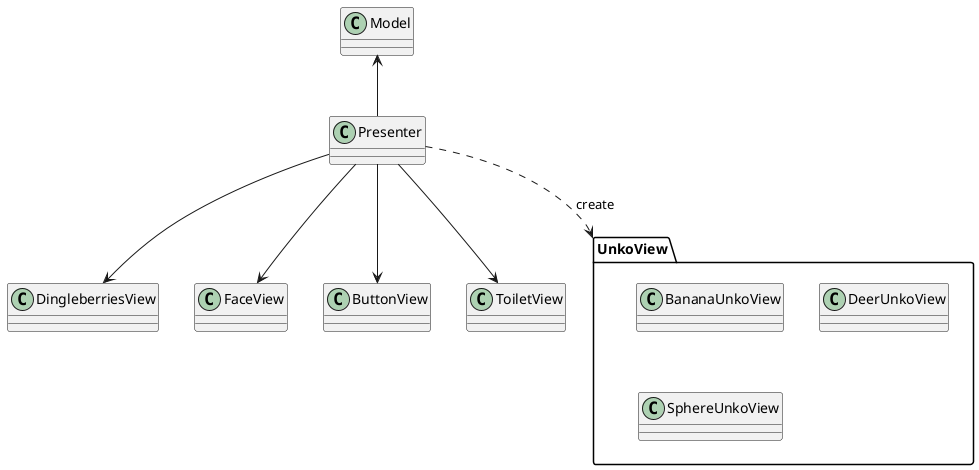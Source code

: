 @startuml ウンコダーツ

class DingleberriesView
class FaceView
class ButtonView
class ToiletView
package UnkoView {
class BananaUnkoView
class DeerUnkoView
class SphereUnkoView
}
class Presenter
class Model

Presenter -down-> DingleberriesView
Presenter -down-> FaceView
Presenter -down-> ButtonView
Presenter -down-> ToiletView

Presenter -up-> Model
Presenter ..> UnkoView : create

@enduml